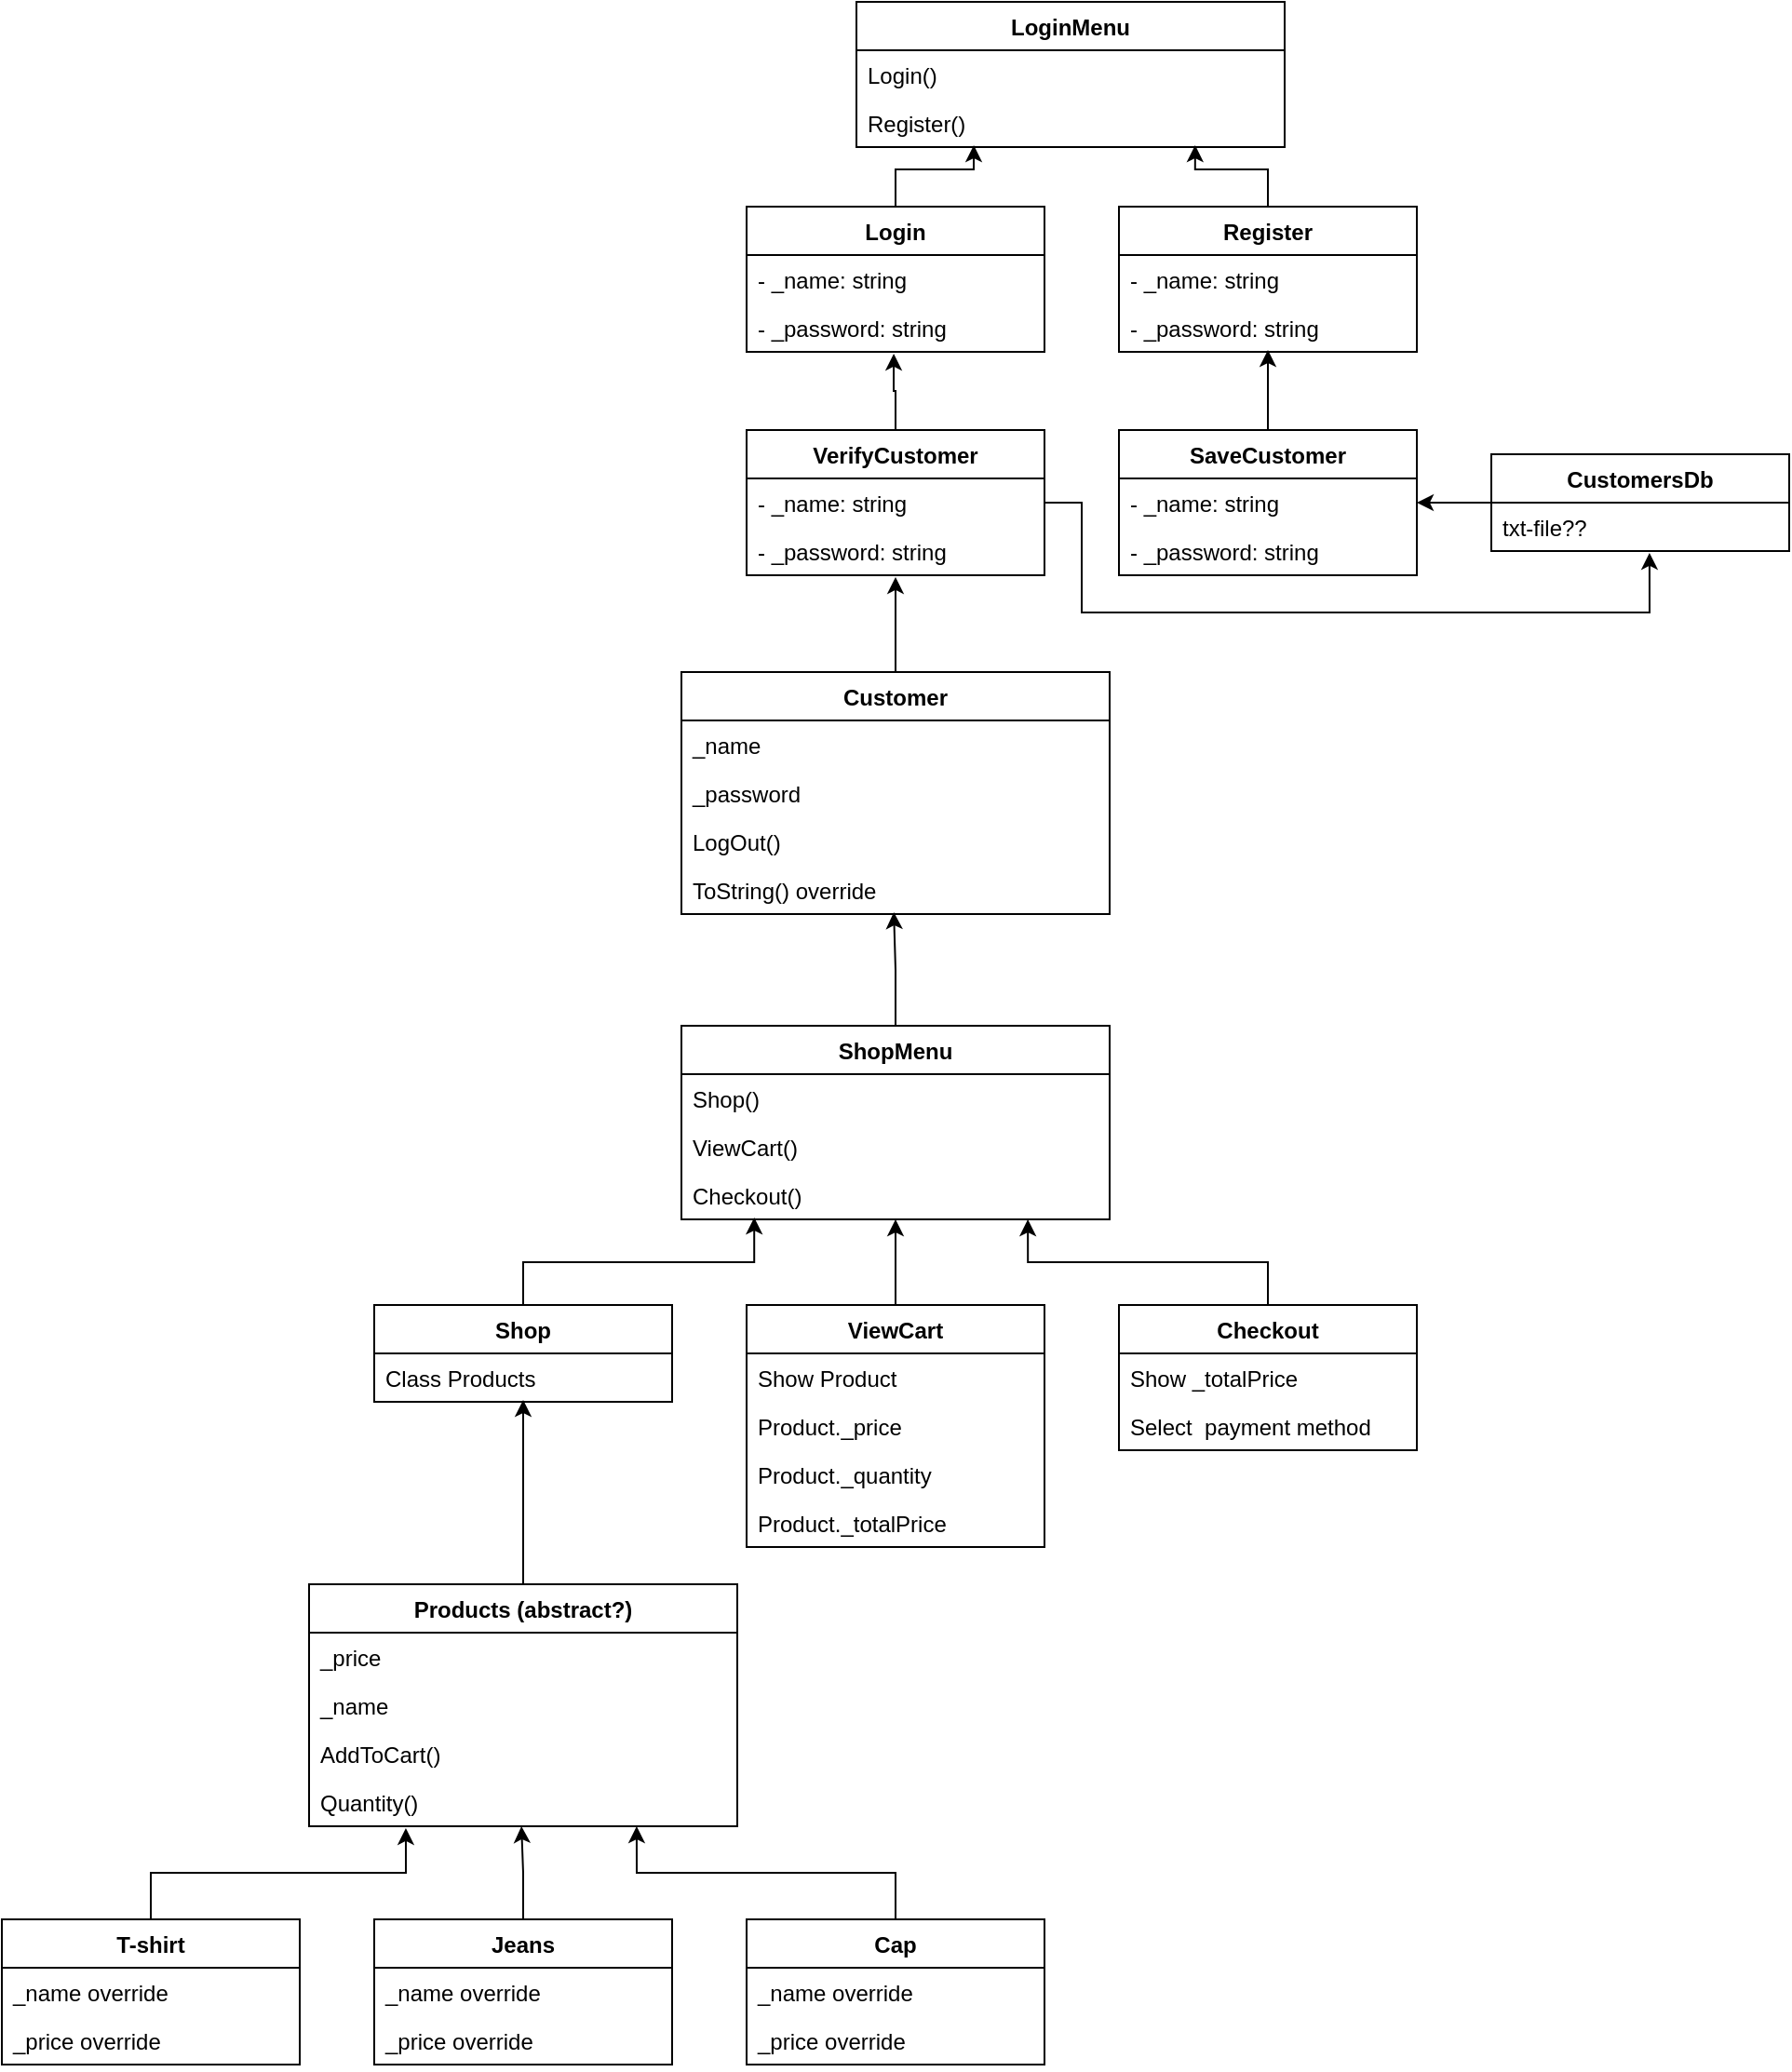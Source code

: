 <mxfile version="20.3.3" type="github">
  <diagram id="C5RBs43oDa-KdzZeNtuy" name="Page-1">
    <mxGraphModel dx="1695" dy="450" grid="1" gridSize="10" guides="1" tooltips="1" connect="1" arrows="1" fold="1" page="1" pageScale="1" pageWidth="827" pageHeight="1169" math="0" shadow="0">
      <root>
        <mxCell id="WIyWlLk6GJQsqaUBKTNV-0" />
        <mxCell id="WIyWlLk6GJQsqaUBKTNV-1" parent="WIyWlLk6GJQsqaUBKTNV-0" />
        <mxCell id="7WYBrtsOsdVr5zygM4ej-0" value="LoginMenu" style="swimlane;fontStyle=1;align=center;verticalAlign=top;childLayout=stackLayout;horizontal=1;startSize=26;horizontalStack=0;resizeParent=1;resizeParentMax=0;resizeLast=0;collapsible=1;marginBottom=0;" parent="WIyWlLk6GJQsqaUBKTNV-1" vertex="1">
          <mxGeometry x="299" y="10" width="230" height="78" as="geometry" />
        </mxCell>
        <mxCell id="7WYBrtsOsdVr5zygM4ej-1" value="Login()" style="text;strokeColor=none;fillColor=none;align=left;verticalAlign=top;spacingLeft=4;spacingRight=4;overflow=hidden;rotatable=0;points=[[0,0.5],[1,0.5]];portConstraint=eastwest;" parent="7WYBrtsOsdVr5zygM4ej-0" vertex="1">
          <mxGeometry y="26" width="230" height="26" as="geometry" />
        </mxCell>
        <mxCell id="7WYBrtsOsdVr5zygM4ej-4" value="Register()" style="text;strokeColor=none;fillColor=none;align=left;verticalAlign=top;spacingLeft=4;spacingRight=4;overflow=hidden;rotatable=0;points=[[0,0.5],[1,0.5]];portConstraint=eastwest;" parent="7WYBrtsOsdVr5zygM4ej-0" vertex="1">
          <mxGeometry y="52" width="230" height="26" as="geometry" />
        </mxCell>
        <mxCell id="kfXVvD34jGltzN0JlWPm-7" style="edgeStyle=orthogonalEdgeStyle;rounded=0;orthogonalLoop=1;jettySize=auto;html=1;entryX=0.791;entryY=0.962;entryDx=0;entryDy=0;entryPerimeter=0;" edge="1" parent="WIyWlLk6GJQsqaUBKTNV-1" source="7WYBrtsOsdVr5zygM4ej-5" target="7WYBrtsOsdVr5zygM4ej-4">
          <mxGeometry relative="1" as="geometry" />
        </mxCell>
        <mxCell id="7WYBrtsOsdVr5zygM4ej-5" value="Register" style="swimlane;fontStyle=1;align=center;verticalAlign=top;childLayout=stackLayout;horizontal=1;startSize=26;horizontalStack=0;resizeParent=1;resizeParentMax=0;resizeLast=0;collapsible=1;marginBottom=0;" parent="WIyWlLk6GJQsqaUBKTNV-1" vertex="1">
          <mxGeometry x="440" y="120" width="160" height="78" as="geometry" />
        </mxCell>
        <mxCell id="7WYBrtsOsdVr5zygM4ej-6" value="- _name: string" style="text;strokeColor=none;fillColor=none;align=left;verticalAlign=top;spacingLeft=4;spacingRight=4;overflow=hidden;rotatable=0;points=[[0,0.5],[1,0.5]];portConstraint=eastwest;" parent="7WYBrtsOsdVr5zygM4ej-5" vertex="1">
          <mxGeometry y="26" width="160" height="26" as="geometry" />
        </mxCell>
        <mxCell id="7WYBrtsOsdVr5zygM4ej-8" value="- _password: string" style="text;strokeColor=none;fillColor=none;align=left;verticalAlign=top;spacingLeft=4;spacingRight=4;overflow=hidden;rotatable=0;points=[[0,0.5],[1,0.5]];portConstraint=eastwest;" parent="7WYBrtsOsdVr5zygM4ej-5" vertex="1">
          <mxGeometry y="52" width="160" height="26" as="geometry" />
        </mxCell>
        <mxCell id="kfXVvD34jGltzN0JlWPm-6" style="edgeStyle=orthogonalEdgeStyle;rounded=0;orthogonalLoop=1;jettySize=auto;html=1;entryX=0.274;entryY=0.962;entryDx=0;entryDy=0;entryPerimeter=0;" edge="1" parent="WIyWlLk6GJQsqaUBKTNV-1" source="kfXVvD34jGltzN0JlWPm-3" target="7WYBrtsOsdVr5zygM4ej-4">
          <mxGeometry relative="1" as="geometry" />
        </mxCell>
        <mxCell id="kfXVvD34jGltzN0JlWPm-3" value="Login" style="swimlane;fontStyle=1;align=center;verticalAlign=top;childLayout=stackLayout;horizontal=1;startSize=26;horizontalStack=0;resizeParent=1;resizeParentMax=0;resizeLast=0;collapsible=1;marginBottom=0;" vertex="1" parent="WIyWlLk6GJQsqaUBKTNV-1">
          <mxGeometry x="240" y="120" width="160" height="78" as="geometry" />
        </mxCell>
        <mxCell id="kfXVvD34jGltzN0JlWPm-4" value="- _name: string" style="text;strokeColor=none;fillColor=none;align=left;verticalAlign=top;spacingLeft=4;spacingRight=4;overflow=hidden;rotatable=0;points=[[0,0.5],[1,0.5]];portConstraint=eastwest;" vertex="1" parent="kfXVvD34jGltzN0JlWPm-3">
          <mxGeometry y="26" width="160" height="26" as="geometry" />
        </mxCell>
        <mxCell id="kfXVvD34jGltzN0JlWPm-5" value="- _password: string" style="text;strokeColor=none;fillColor=none;align=left;verticalAlign=top;spacingLeft=4;spacingRight=4;overflow=hidden;rotatable=0;points=[[0,0.5],[1,0.5]];portConstraint=eastwest;" vertex="1" parent="kfXVvD34jGltzN0JlWPm-3">
          <mxGeometry y="52" width="160" height="26" as="geometry" />
        </mxCell>
        <mxCell id="kfXVvD34jGltzN0JlWPm-69" style="edgeStyle=orthogonalEdgeStyle;rounded=0;orthogonalLoop=1;jettySize=auto;html=1;entryX=0.5;entryY=0.962;entryDx=0;entryDy=0;entryPerimeter=0;" edge="1" parent="WIyWlLk6GJQsqaUBKTNV-1" source="kfXVvD34jGltzN0JlWPm-8" target="7WYBrtsOsdVr5zygM4ej-8">
          <mxGeometry relative="1" as="geometry" />
        </mxCell>
        <mxCell id="kfXVvD34jGltzN0JlWPm-8" value="SaveCustomer" style="swimlane;fontStyle=1;align=center;verticalAlign=top;childLayout=stackLayout;horizontal=1;startSize=26;horizontalStack=0;resizeParent=1;resizeParentMax=0;resizeLast=0;collapsible=1;marginBottom=0;" vertex="1" parent="WIyWlLk6GJQsqaUBKTNV-1">
          <mxGeometry x="440" y="240" width="160" height="78" as="geometry" />
        </mxCell>
        <mxCell id="kfXVvD34jGltzN0JlWPm-9" value="- _name: string" style="text;strokeColor=none;fillColor=none;align=left;verticalAlign=top;spacingLeft=4;spacingRight=4;overflow=hidden;rotatable=0;points=[[0,0.5],[1,0.5]];portConstraint=eastwest;" vertex="1" parent="kfXVvD34jGltzN0JlWPm-8">
          <mxGeometry y="26" width="160" height="26" as="geometry" />
        </mxCell>
        <mxCell id="kfXVvD34jGltzN0JlWPm-10" value="- _password: string" style="text;strokeColor=none;fillColor=none;align=left;verticalAlign=top;spacingLeft=4;spacingRight=4;overflow=hidden;rotatable=0;points=[[0,0.5],[1,0.5]];portConstraint=eastwest;" vertex="1" parent="kfXVvD34jGltzN0JlWPm-8">
          <mxGeometry y="52" width="160" height="26" as="geometry" />
        </mxCell>
        <mxCell id="kfXVvD34jGltzN0JlWPm-16" style="edgeStyle=orthogonalEdgeStyle;rounded=0;orthogonalLoop=1;jettySize=auto;html=1;entryX=0.494;entryY=1.038;entryDx=0;entryDy=0;entryPerimeter=0;" edge="1" parent="WIyWlLk6GJQsqaUBKTNV-1" source="kfXVvD34jGltzN0JlWPm-13" target="kfXVvD34jGltzN0JlWPm-5">
          <mxGeometry relative="1" as="geometry" />
        </mxCell>
        <mxCell id="kfXVvD34jGltzN0JlWPm-73" style="edgeStyle=orthogonalEdgeStyle;rounded=0;orthogonalLoop=1;jettySize=auto;html=1;entryX=0.531;entryY=1.038;entryDx=0;entryDy=0;entryPerimeter=0;" edge="1" parent="WIyWlLk6GJQsqaUBKTNV-1" source="kfXVvD34jGltzN0JlWPm-13" target="kfXVvD34jGltzN0JlWPm-66">
          <mxGeometry relative="1" as="geometry">
            <Array as="points">
              <mxPoint x="420" y="279" />
              <mxPoint x="420" y="338" />
              <mxPoint x="725" y="338" />
            </Array>
          </mxGeometry>
        </mxCell>
        <mxCell id="kfXVvD34jGltzN0JlWPm-13" value="VerifyCustomer" style="swimlane;fontStyle=1;align=center;verticalAlign=top;childLayout=stackLayout;horizontal=1;startSize=26;horizontalStack=0;resizeParent=1;resizeParentMax=0;resizeLast=0;collapsible=1;marginBottom=0;" vertex="1" parent="WIyWlLk6GJQsqaUBKTNV-1">
          <mxGeometry x="240" y="240" width="160" height="78" as="geometry" />
        </mxCell>
        <mxCell id="kfXVvD34jGltzN0JlWPm-14" value="- _name: string" style="text;strokeColor=none;fillColor=none;align=left;verticalAlign=top;spacingLeft=4;spacingRight=4;overflow=hidden;rotatable=0;points=[[0,0.5],[1,0.5]];portConstraint=eastwest;" vertex="1" parent="kfXVvD34jGltzN0JlWPm-13">
          <mxGeometry y="26" width="160" height="26" as="geometry" />
        </mxCell>
        <mxCell id="kfXVvD34jGltzN0JlWPm-15" value="- _password: string" style="text;strokeColor=none;fillColor=none;align=left;verticalAlign=top;spacingLeft=4;spacingRight=4;overflow=hidden;rotatable=0;points=[[0,0.5],[1,0.5]];portConstraint=eastwest;" vertex="1" parent="kfXVvD34jGltzN0JlWPm-13">
          <mxGeometry y="52" width="160" height="26" as="geometry" />
        </mxCell>
        <mxCell id="kfXVvD34jGltzN0JlWPm-75" style="edgeStyle=orthogonalEdgeStyle;rounded=0;orthogonalLoop=1;jettySize=auto;html=1;entryX=0.496;entryY=0.962;entryDx=0;entryDy=0;entryPerimeter=0;" edge="1" parent="WIyWlLk6GJQsqaUBKTNV-1" source="kfXVvD34jGltzN0JlWPm-17" target="kfXVvD34jGltzN0JlWPm-63">
          <mxGeometry relative="1" as="geometry" />
        </mxCell>
        <mxCell id="kfXVvD34jGltzN0JlWPm-17" value="ShopMenu" style="swimlane;fontStyle=1;align=center;verticalAlign=top;childLayout=stackLayout;horizontal=1;startSize=26;horizontalStack=0;resizeParent=1;resizeParentMax=0;resizeLast=0;collapsible=1;marginBottom=0;" vertex="1" parent="WIyWlLk6GJQsqaUBKTNV-1">
          <mxGeometry x="205" y="560" width="230" height="104" as="geometry" />
        </mxCell>
        <mxCell id="kfXVvD34jGltzN0JlWPm-18" value="Shop()" style="text;strokeColor=none;fillColor=none;align=left;verticalAlign=top;spacingLeft=4;spacingRight=4;overflow=hidden;rotatable=0;points=[[0,0.5],[1,0.5]];portConstraint=eastwest;" vertex="1" parent="kfXVvD34jGltzN0JlWPm-17">
          <mxGeometry y="26" width="230" height="26" as="geometry" />
        </mxCell>
        <mxCell id="kfXVvD34jGltzN0JlWPm-19" value="ViewCart()" style="text;strokeColor=none;fillColor=none;align=left;verticalAlign=top;spacingLeft=4;spacingRight=4;overflow=hidden;rotatable=0;points=[[0,0.5],[1,0.5]];portConstraint=eastwest;" vertex="1" parent="kfXVvD34jGltzN0JlWPm-17">
          <mxGeometry y="52" width="230" height="26" as="geometry" />
        </mxCell>
        <mxCell id="kfXVvD34jGltzN0JlWPm-21" value="Checkout()" style="text;strokeColor=none;fillColor=none;align=left;verticalAlign=top;spacingLeft=4;spacingRight=4;overflow=hidden;rotatable=0;points=[[0,0.5],[1,0.5]];portConstraint=eastwest;" vertex="1" parent="kfXVvD34jGltzN0JlWPm-17">
          <mxGeometry y="78" width="230" height="26" as="geometry" />
        </mxCell>
        <mxCell id="kfXVvD34jGltzN0JlWPm-32" style="edgeStyle=orthogonalEdgeStyle;rounded=0;orthogonalLoop=1;jettySize=auto;html=1;entryX=0.5;entryY=1;entryDx=0;entryDy=0;entryPerimeter=0;" edge="1" parent="WIyWlLk6GJQsqaUBKTNV-1" source="kfXVvD34jGltzN0JlWPm-22" target="kfXVvD34jGltzN0JlWPm-21">
          <mxGeometry relative="1" as="geometry" />
        </mxCell>
        <mxCell id="kfXVvD34jGltzN0JlWPm-22" value="ViewCart" style="swimlane;fontStyle=1;align=center;verticalAlign=top;childLayout=stackLayout;horizontal=1;startSize=26;horizontalStack=0;resizeParent=1;resizeParentMax=0;resizeLast=0;collapsible=1;marginBottom=0;" vertex="1" parent="WIyWlLk6GJQsqaUBKTNV-1">
          <mxGeometry x="240" y="710" width="160" height="130" as="geometry" />
        </mxCell>
        <mxCell id="kfXVvD34jGltzN0JlWPm-36" value="Show Product" style="text;strokeColor=none;fillColor=none;align=left;verticalAlign=top;spacingLeft=4;spacingRight=4;overflow=hidden;rotatable=0;points=[[0,0.5],[1,0.5]];portConstraint=eastwest;" vertex="1" parent="kfXVvD34jGltzN0JlWPm-22">
          <mxGeometry y="26" width="160" height="26" as="geometry" />
        </mxCell>
        <mxCell id="kfXVvD34jGltzN0JlWPm-23" value="Product._price" style="text;strokeColor=none;fillColor=none;align=left;verticalAlign=top;spacingLeft=4;spacingRight=4;overflow=hidden;rotatable=0;points=[[0,0.5],[1,0.5]];portConstraint=eastwest;" vertex="1" parent="kfXVvD34jGltzN0JlWPm-22">
          <mxGeometry y="52" width="160" height="26" as="geometry" />
        </mxCell>
        <mxCell id="kfXVvD34jGltzN0JlWPm-24" value="Product._quantity" style="text;strokeColor=none;fillColor=none;align=left;verticalAlign=top;spacingLeft=4;spacingRight=4;overflow=hidden;rotatable=0;points=[[0,0.5],[1,0.5]];portConstraint=eastwest;" vertex="1" parent="kfXVvD34jGltzN0JlWPm-22">
          <mxGeometry y="78" width="160" height="26" as="geometry" />
        </mxCell>
        <mxCell id="kfXVvD34jGltzN0JlWPm-35" value="Product._totalPrice" style="text;strokeColor=none;fillColor=none;align=left;verticalAlign=top;spacingLeft=4;spacingRight=4;overflow=hidden;rotatable=0;points=[[0,0.5],[1,0.5]];portConstraint=eastwest;" vertex="1" parent="kfXVvD34jGltzN0JlWPm-22">
          <mxGeometry y="104" width="160" height="26" as="geometry" />
        </mxCell>
        <mxCell id="kfXVvD34jGltzN0JlWPm-34" style="edgeStyle=orthogonalEdgeStyle;rounded=0;orthogonalLoop=1;jettySize=auto;html=1;entryX=0.809;entryY=1;entryDx=0;entryDy=0;entryPerimeter=0;" edge="1" parent="WIyWlLk6GJQsqaUBKTNV-1" source="kfXVvD34jGltzN0JlWPm-25" target="kfXVvD34jGltzN0JlWPm-21">
          <mxGeometry relative="1" as="geometry" />
        </mxCell>
        <mxCell id="kfXVvD34jGltzN0JlWPm-25" value="Checkout" style="swimlane;fontStyle=1;align=center;verticalAlign=top;childLayout=stackLayout;horizontal=1;startSize=26;horizontalStack=0;resizeParent=1;resizeParentMax=0;resizeLast=0;collapsible=1;marginBottom=0;" vertex="1" parent="WIyWlLk6GJQsqaUBKTNV-1">
          <mxGeometry x="440" y="710" width="160" height="78" as="geometry" />
        </mxCell>
        <mxCell id="kfXVvD34jGltzN0JlWPm-27" value="Show _totalPrice" style="text;strokeColor=none;fillColor=none;align=left;verticalAlign=top;spacingLeft=4;spacingRight=4;overflow=hidden;rotatable=0;points=[[0,0.5],[1,0.5]];portConstraint=eastwest;" vertex="1" parent="kfXVvD34jGltzN0JlWPm-25">
          <mxGeometry y="26" width="160" height="26" as="geometry" />
        </mxCell>
        <mxCell id="kfXVvD34jGltzN0JlWPm-26" value="Select  payment method" style="text;strokeColor=none;fillColor=none;align=left;verticalAlign=top;spacingLeft=4;spacingRight=4;overflow=hidden;rotatable=0;points=[[0,0.5],[1,0.5]];portConstraint=eastwest;" vertex="1" parent="kfXVvD34jGltzN0JlWPm-25">
          <mxGeometry y="52" width="160" height="26" as="geometry" />
        </mxCell>
        <mxCell id="kfXVvD34jGltzN0JlWPm-33" style="edgeStyle=orthogonalEdgeStyle;rounded=0;orthogonalLoop=1;jettySize=auto;html=1;entryX=0.17;entryY=0.962;entryDx=0;entryDy=0;entryPerimeter=0;" edge="1" parent="WIyWlLk6GJQsqaUBKTNV-1" source="kfXVvD34jGltzN0JlWPm-28" target="kfXVvD34jGltzN0JlWPm-21">
          <mxGeometry relative="1" as="geometry" />
        </mxCell>
        <mxCell id="kfXVvD34jGltzN0JlWPm-28" value="Shop" style="swimlane;fontStyle=1;align=center;verticalAlign=top;childLayout=stackLayout;horizontal=1;startSize=26;horizontalStack=0;resizeParent=1;resizeParentMax=0;resizeLast=0;collapsible=1;marginBottom=0;" vertex="1" parent="WIyWlLk6GJQsqaUBKTNV-1">
          <mxGeometry x="40" y="710" width="160" height="52" as="geometry" />
        </mxCell>
        <mxCell id="kfXVvD34jGltzN0JlWPm-29" value="Class Products" style="text;strokeColor=none;fillColor=none;align=left;verticalAlign=top;spacingLeft=4;spacingRight=4;overflow=hidden;rotatable=0;points=[[0,0.5],[1,0.5]];portConstraint=eastwest;" vertex="1" parent="kfXVvD34jGltzN0JlWPm-28">
          <mxGeometry y="26" width="160" height="26" as="geometry" />
        </mxCell>
        <mxCell id="kfXVvD34jGltzN0JlWPm-58" style="edgeStyle=orthogonalEdgeStyle;rounded=0;orthogonalLoop=1;jettySize=auto;html=1;entryX=0.5;entryY=0.962;entryDx=0;entryDy=0;entryPerimeter=0;" edge="1" parent="WIyWlLk6GJQsqaUBKTNV-1" source="kfXVvD34jGltzN0JlWPm-37" target="kfXVvD34jGltzN0JlWPm-29">
          <mxGeometry relative="1" as="geometry" />
        </mxCell>
        <mxCell id="kfXVvD34jGltzN0JlWPm-37" value="Products (abstract?)" style="swimlane;fontStyle=1;align=center;verticalAlign=top;childLayout=stackLayout;horizontal=1;startSize=26;horizontalStack=0;resizeParent=1;resizeParentMax=0;resizeLast=0;collapsible=1;marginBottom=0;" vertex="1" parent="WIyWlLk6GJQsqaUBKTNV-1">
          <mxGeometry x="5" y="860" width="230" height="130" as="geometry" />
        </mxCell>
        <mxCell id="kfXVvD34jGltzN0JlWPm-39" value="_price" style="text;strokeColor=none;fillColor=none;align=left;verticalAlign=top;spacingLeft=4;spacingRight=4;overflow=hidden;rotatable=0;points=[[0,0.5],[1,0.5]];portConstraint=eastwest;" vertex="1" parent="kfXVvD34jGltzN0JlWPm-37">
          <mxGeometry y="26" width="230" height="26" as="geometry" />
        </mxCell>
        <mxCell id="kfXVvD34jGltzN0JlWPm-47" value="_name" style="text;strokeColor=none;fillColor=none;align=left;verticalAlign=top;spacingLeft=4;spacingRight=4;overflow=hidden;rotatable=0;points=[[0,0.5],[1,0.5]];portConstraint=eastwest;" vertex="1" parent="kfXVvD34jGltzN0JlWPm-37">
          <mxGeometry y="52" width="230" height="26" as="geometry" />
        </mxCell>
        <mxCell id="kfXVvD34jGltzN0JlWPm-38" value="AddToCart()" style="text;strokeColor=none;fillColor=none;align=left;verticalAlign=top;spacingLeft=4;spacingRight=4;overflow=hidden;rotatable=0;points=[[0,0.5],[1,0.5]];portConstraint=eastwest;" vertex="1" parent="kfXVvD34jGltzN0JlWPm-37">
          <mxGeometry y="78" width="230" height="26" as="geometry" />
        </mxCell>
        <mxCell id="kfXVvD34jGltzN0JlWPm-40" value="Quantity()" style="text;strokeColor=none;fillColor=none;align=left;verticalAlign=top;spacingLeft=4;spacingRight=4;overflow=hidden;rotatable=0;points=[[0,0.5],[1,0.5]];portConstraint=eastwest;" vertex="1" parent="kfXVvD34jGltzN0JlWPm-37">
          <mxGeometry y="104" width="230" height="26" as="geometry" />
        </mxCell>
        <mxCell id="kfXVvD34jGltzN0JlWPm-57" style="edgeStyle=orthogonalEdgeStyle;rounded=0;orthogonalLoop=1;jettySize=auto;html=1;entryX=0.226;entryY=1.038;entryDx=0;entryDy=0;entryPerimeter=0;" edge="1" parent="WIyWlLk6GJQsqaUBKTNV-1" source="kfXVvD34jGltzN0JlWPm-45" target="kfXVvD34jGltzN0JlWPm-40">
          <mxGeometry relative="1" as="geometry" />
        </mxCell>
        <mxCell id="kfXVvD34jGltzN0JlWPm-45" value="T-shirt" style="swimlane;fontStyle=1;align=center;verticalAlign=top;childLayout=stackLayout;horizontal=1;startSize=26;horizontalStack=0;resizeParent=1;resizeParentMax=0;resizeLast=0;collapsible=1;marginBottom=0;" vertex="1" parent="WIyWlLk6GJQsqaUBKTNV-1">
          <mxGeometry x="-160" y="1040" width="160" height="78" as="geometry" />
        </mxCell>
        <mxCell id="kfXVvD34jGltzN0JlWPm-46" value="_name override" style="text;strokeColor=none;fillColor=none;align=left;verticalAlign=top;spacingLeft=4;spacingRight=4;overflow=hidden;rotatable=0;points=[[0,0.5],[1,0.5]];portConstraint=eastwest;" vertex="1" parent="kfXVvD34jGltzN0JlWPm-45">
          <mxGeometry y="26" width="160" height="26" as="geometry" />
        </mxCell>
        <mxCell id="kfXVvD34jGltzN0JlWPm-48" value="_price override" style="text;strokeColor=none;fillColor=none;align=left;verticalAlign=top;spacingLeft=4;spacingRight=4;overflow=hidden;rotatable=0;points=[[0,0.5],[1,0.5]];portConstraint=eastwest;" vertex="1" parent="kfXVvD34jGltzN0JlWPm-45">
          <mxGeometry y="52" width="160" height="26" as="geometry" />
        </mxCell>
        <mxCell id="kfXVvD34jGltzN0JlWPm-55" style="edgeStyle=orthogonalEdgeStyle;rounded=0;orthogonalLoop=1;jettySize=auto;html=1;entryX=0.496;entryY=1;entryDx=0;entryDy=0;entryPerimeter=0;" edge="1" parent="WIyWlLk6GJQsqaUBKTNV-1" source="kfXVvD34jGltzN0JlWPm-49" target="kfXVvD34jGltzN0JlWPm-40">
          <mxGeometry relative="1" as="geometry" />
        </mxCell>
        <mxCell id="kfXVvD34jGltzN0JlWPm-49" value="Jeans" style="swimlane;fontStyle=1;align=center;verticalAlign=top;childLayout=stackLayout;horizontal=1;startSize=26;horizontalStack=0;resizeParent=1;resizeParentMax=0;resizeLast=0;collapsible=1;marginBottom=0;" vertex="1" parent="WIyWlLk6GJQsqaUBKTNV-1">
          <mxGeometry x="40" y="1040" width="160" height="78" as="geometry" />
        </mxCell>
        <mxCell id="kfXVvD34jGltzN0JlWPm-50" value="_name override" style="text;strokeColor=none;fillColor=none;align=left;verticalAlign=top;spacingLeft=4;spacingRight=4;overflow=hidden;rotatable=0;points=[[0,0.5],[1,0.5]];portConstraint=eastwest;" vertex="1" parent="kfXVvD34jGltzN0JlWPm-49">
          <mxGeometry y="26" width="160" height="26" as="geometry" />
        </mxCell>
        <mxCell id="kfXVvD34jGltzN0JlWPm-51" value="_price override" style="text;strokeColor=none;fillColor=none;align=left;verticalAlign=top;spacingLeft=4;spacingRight=4;overflow=hidden;rotatable=0;points=[[0,0.5],[1,0.5]];portConstraint=eastwest;" vertex="1" parent="kfXVvD34jGltzN0JlWPm-49">
          <mxGeometry y="52" width="160" height="26" as="geometry" />
        </mxCell>
        <mxCell id="kfXVvD34jGltzN0JlWPm-56" style="edgeStyle=orthogonalEdgeStyle;rounded=0;orthogonalLoop=1;jettySize=auto;html=1;entryX=0.765;entryY=1;entryDx=0;entryDy=0;entryPerimeter=0;" edge="1" parent="WIyWlLk6GJQsqaUBKTNV-1" source="kfXVvD34jGltzN0JlWPm-52" target="kfXVvD34jGltzN0JlWPm-40">
          <mxGeometry relative="1" as="geometry" />
        </mxCell>
        <mxCell id="kfXVvD34jGltzN0JlWPm-52" value="Cap" style="swimlane;fontStyle=1;align=center;verticalAlign=top;childLayout=stackLayout;horizontal=1;startSize=26;horizontalStack=0;resizeParent=1;resizeParentMax=0;resizeLast=0;collapsible=1;marginBottom=0;" vertex="1" parent="WIyWlLk6GJQsqaUBKTNV-1">
          <mxGeometry x="240" y="1040" width="160" height="78" as="geometry" />
        </mxCell>
        <mxCell id="kfXVvD34jGltzN0JlWPm-53" value="_name override" style="text;strokeColor=none;fillColor=none;align=left;verticalAlign=top;spacingLeft=4;spacingRight=4;overflow=hidden;rotatable=0;points=[[0,0.5],[1,0.5]];portConstraint=eastwest;" vertex="1" parent="kfXVvD34jGltzN0JlWPm-52">
          <mxGeometry y="26" width="160" height="26" as="geometry" />
        </mxCell>
        <mxCell id="kfXVvD34jGltzN0JlWPm-54" value="_price override" style="text;strokeColor=none;fillColor=none;align=left;verticalAlign=top;spacingLeft=4;spacingRight=4;overflow=hidden;rotatable=0;points=[[0,0.5],[1,0.5]];portConstraint=eastwest;" vertex="1" parent="kfXVvD34jGltzN0JlWPm-52">
          <mxGeometry y="52" width="160" height="26" as="geometry" />
        </mxCell>
        <mxCell id="kfXVvD34jGltzN0JlWPm-74" style="edgeStyle=orthogonalEdgeStyle;rounded=0;orthogonalLoop=1;jettySize=auto;html=1;entryX=0.5;entryY=1.038;entryDx=0;entryDy=0;entryPerimeter=0;" edge="1" parent="WIyWlLk6GJQsqaUBKTNV-1" source="kfXVvD34jGltzN0JlWPm-59" target="kfXVvD34jGltzN0JlWPm-15">
          <mxGeometry relative="1" as="geometry" />
        </mxCell>
        <mxCell id="kfXVvD34jGltzN0JlWPm-59" value="Customer" style="swimlane;fontStyle=1;align=center;verticalAlign=top;childLayout=stackLayout;horizontal=1;startSize=26;horizontalStack=0;resizeParent=1;resizeParentMax=0;resizeLast=0;collapsible=1;marginBottom=0;" vertex="1" parent="WIyWlLk6GJQsqaUBKTNV-1">
          <mxGeometry x="205" y="370" width="230" height="130" as="geometry" />
        </mxCell>
        <mxCell id="kfXVvD34jGltzN0JlWPm-61" value="_name" style="text;strokeColor=none;fillColor=none;align=left;verticalAlign=top;spacingLeft=4;spacingRight=4;overflow=hidden;rotatable=0;points=[[0,0.5],[1,0.5]];portConstraint=eastwest;" vertex="1" parent="kfXVvD34jGltzN0JlWPm-59">
          <mxGeometry y="26" width="230" height="26" as="geometry" />
        </mxCell>
        <mxCell id="kfXVvD34jGltzN0JlWPm-60" value="_password" style="text;strokeColor=none;fillColor=none;align=left;verticalAlign=top;spacingLeft=4;spacingRight=4;overflow=hidden;rotatable=0;points=[[0,0.5],[1,0.5]];portConstraint=eastwest;" vertex="1" parent="kfXVvD34jGltzN0JlWPm-59">
          <mxGeometry y="52" width="230" height="26" as="geometry" />
        </mxCell>
        <mxCell id="kfXVvD34jGltzN0JlWPm-62" value="LogOut()" style="text;strokeColor=none;fillColor=none;align=left;verticalAlign=top;spacingLeft=4;spacingRight=4;overflow=hidden;rotatable=0;points=[[0,0.5],[1,0.5]];portConstraint=eastwest;" vertex="1" parent="kfXVvD34jGltzN0JlWPm-59">
          <mxGeometry y="78" width="230" height="26" as="geometry" />
        </mxCell>
        <mxCell id="kfXVvD34jGltzN0JlWPm-63" value="ToString() override" style="text;strokeColor=none;fillColor=none;align=left;verticalAlign=top;spacingLeft=4;spacingRight=4;overflow=hidden;rotatable=0;points=[[0,0.5],[1,0.5]];portConstraint=eastwest;" vertex="1" parent="kfXVvD34jGltzN0JlWPm-59">
          <mxGeometry y="104" width="230" height="26" as="geometry" />
        </mxCell>
        <mxCell id="kfXVvD34jGltzN0JlWPm-68" style="edgeStyle=orthogonalEdgeStyle;rounded=0;orthogonalLoop=1;jettySize=auto;html=1;entryX=1;entryY=0.5;entryDx=0;entryDy=0;" edge="1" parent="WIyWlLk6GJQsqaUBKTNV-1" source="kfXVvD34jGltzN0JlWPm-65" target="kfXVvD34jGltzN0JlWPm-9">
          <mxGeometry relative="1" as="geometry" />
        </mxCell>
        <mxCell id="kfXVvD34jGltzN0JlWPm-65" value="CustomersDb" style="swimlane;fontStyle=1;align=center;verticalAlign=top;childLayout=stackLayout;horizontal=1;startSize=26;horizontalStack=0;resizeParent=1;resizeParentMax=0;resizeLast=0;collapsible=1;marginBottom=0;" vertex="1" parent="WIyWlLk6GJQsqaUBKTNV-1">
          <mxGeometry x="640" y="253" width="160" height="52" as="geometry" />
        </mxCell>
        <mxCell id="kfXVvD34jGltzN0JlWPm-66" value="txt-file??" style="text;strokeColor=none;fillColor=none;align=left;verticalAlign=top;spacingLeft=4;spacingRight=4;overflow=hidden;rotatable=0;points=[[0,0.5],[1,0.5]];portConstraint=eastwest;" vertex="1" parent="kfXVvD34jGltzN0JlWPm-65">
          <mxGeometry y="26" width="160" height="26" as="geometry" />
        </mxCell>
      </root>
    </mxGraphModel>
  </diagram>
</mxfile>
